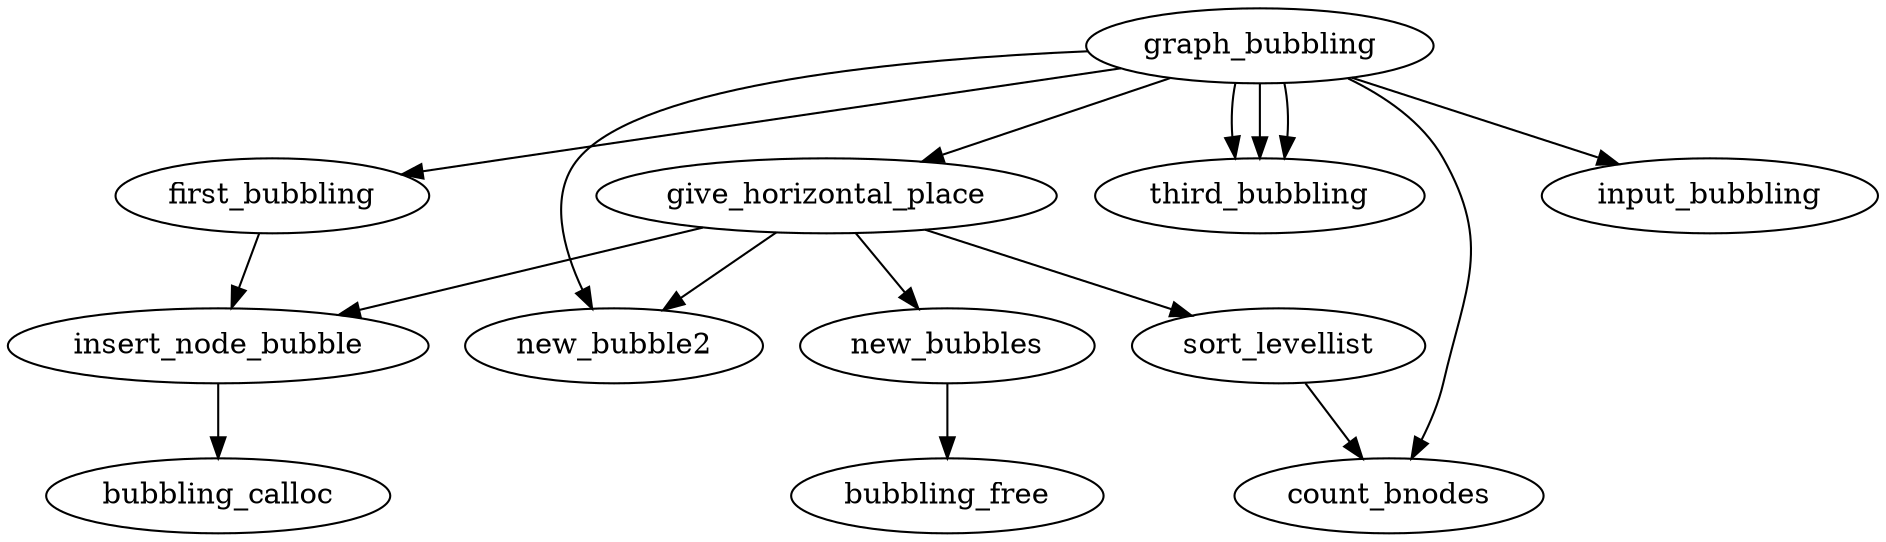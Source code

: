 // function callgraph generated with gcc scallgraph plugin running with gcc version 8.3.0
digraph scallgraph {
 "first_bubbling" -> "insert_node_bubble";
 "give_horizontal_place" -> "new_bubble2";
 "give_horizontal_place" -> "new_bubbles";
 "give_horizontal_place" -> "sort_levellist";
 "give_horizontal_place" -> "insert_node_bubble";
 "graph_bubbling" -> "third_bubbling";
 "graph_bubbling" -> "third_bubbling";
 "graph_bubbling" -> "give_horizontal_place";
 "graph_bubbling" -> "third_bubbling";
 "graph_bubbling" -> "count_bnodes";
 "graph_bubbling" -> "new_bubble2";
 "graph_bubbling" -> "first_bubbling";
 "graph_bubbling" -> "input_bubbling";
 "insert_node_bubble" -> "bubbling_calloc";
 "new_bubbles" -> "bubbling_free";
 "sort_levellist" -> "count_bnodes";
}
